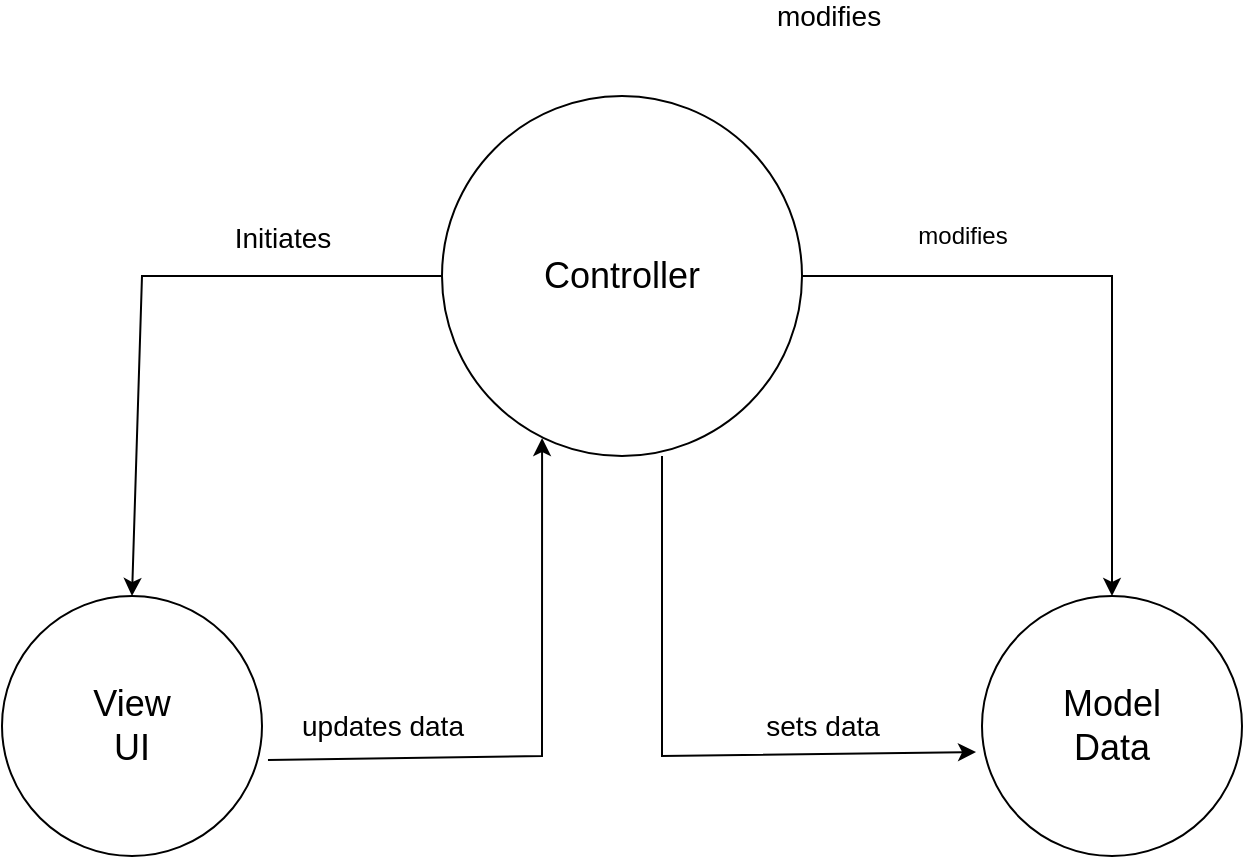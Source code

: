 <mxfile version="20.8.16" type="device"><diagram name="Страница 1" id="rNr0pyCS3k-_84CjJgGW"><mxGraphModel dx="1118" dy="1700" grid="1" gridSize="10" guides="1" tooltips="1" connect="1" arrows="1" fold="1" page="1" pageScale="1" pageWidth="827" pageHeight="1169" math="0" shadow="0"><root><mxCell id="0"/><mxCell id="1" parent="0"/><mxCell id="e74hS5QjuiTZzB_Dhjjg-7" style="edgeStyle=orthogonalEdgeStyle;rounded=0;orthogonalLoop=1;jettySize=auto;html=1;fontSize=18;exitX=1;exitY=0.5;exitDx=0;exitDy=0;" parent="1" source="e74hS5QjuiTZzB_Dhjjg-1" target="e74hS5QjuiTZzB_Dhjjg-3" edge="1"><mxGeometry relative="1" as="geometry"><mxPoint x="600" y="90" as="targetPoint"/></mxGeometry></mxCell><mxCell id="e74hS5QjuiTZzB_Dhjjg-11" value="modifies" style="edgeLabel;html=1;align=center;verticalAlign=middle;resizable=0;points=[];fontSize=14;" parent="e74hS5QjuiTZzB_Dhjjg-7" vertex="1" connectable="0"><mxGeometry x="-0.657" y="4" relative="1" as="geometry"><mxPoint x="-41" y="-126" as="offset"/></mxGeometry></mxCell><mxCell id="e74hS5QjuiTZzB_Dhjjg-1" value="&lt;font style=&quot;font-size: 18px;&quot;&gt;Controller&lt;/font&gt;" style="ellipse;whiteSpace=wrap;html=1;aspect=fixed;" parent="1" vertex="1"><mxGeometry x="290" y="30" width="180" height="180" as="geometry"/></mxCell><mxCell id="e74hS5QjuiTZzB_Dhjjg-2" value="View&lt;br&gt;UI" style="ellipse;whiteSpace=wrap;html=1;aspect=fixed;fontSize=18;" parent="1" vertex="1"><mxGeometry x="70" y="280" width="130" height="130" as="geometry"/></mxCell><mxCell id="e74hS5QjuiTZzB_Dhjjg-3" value="Model&lt;br&gt;Data" style="ellipse;whiteSpace=wrap;html=1;aspect=fixed;fontSize=18;" parent="1" vertex="1"><mxGeometry x="560" y="280" width="130" height="130" as="geometry"/></mxCell><mxCell id="e74hS5QjuiTZzB_Dhjjg-5" value="" style="endArrow=classic;html=1;rounded=0;fontSize=18;exitX=0;exitY=0.5;exitDx=0;exitDy=0;entryX=0.5;entryY=0;entryDx=0;entryDy=0;" parent="1" source="e74hS5QjuiTZzB_Dhjjg-1" target="e74hS5QjuiTZzB_Dhjjg-2" edge="1"><mxGeometry width="50" height="50" relative="1" as="geometry"><mxPoint x="390" y="290" as="sourcePoint"/><mxPoint x="120" y="120" as="targetPoint"/><Array as="points"><mxPoint x="140" y="120"/></Array></mxGeometry></mxCell><mxCell id="e74hS5QjuiTZzB_Dhjjg-6" value="" style="endArrow=classic;html=1;rounded=0;fontSize=18;exitX=1.023;exitY=0.631;exitDx=0;exitDy=0;exitPerimeter=0;entryX=0.278;entryY=0.95;entryDx=0;entryDy=0;entryPerimeter=0;" parent="1" source="e74hS5QjuiTZzB_Dhjjg-2" target="e74hS5QjuiTZzB_Dhjjg-1" edge="1"><mxGeometry width="50" height="50" relative="1" as="geometry"><mxPoint x="390" y="290" as="sourcePoint"/><mxPoint x="460" y="360" as="targetPoint"/><Array as="points"><mxPoint x="340" y="360"/></Array></mxGeometry></mxCell><mxCell id="e74hS5QjuiTZzB_Dhjjg-8" value="" style="endArrow=classic;html=1;rounded=0;fontSize=18;entryX=-0.023;entryY=0.6;entryDx=0;entryDy=0;entryPerimeter=0;" parent="1" target="e74hS5QjuiTZzB_Dhjjg-3" edge="1"><mxGeometry width="50" height="50" relative="1" as="geometry"><mxPoint x="400" y="210" as="sourcePoint"/><mxPoint x="409" y="410" as="targetPoint"/><Array as="points"><mxPoint x="400" y="360"/></Array></mxGeometry></mxCell><mxCell id="e74hS5QjuiTZzB_Dhjjg-9" value="&lt;font style=&quot;font-size: 14px;&quot;&gt;Initiates&lt;/font&gt;" style="text;html=1;align=center;verticalAlign=middle;resizable=0;points=[];autosize=1;strokeColor=none;fillColor=none;fontSize=18;" parent="1" vertex="1"><mxGeometry x="175" y="80" width="70" height="40" as="geometry"/></mxCell><mxCell id="e74hS5QjuiTZzB_Dhjjg-10" value="updates data" style="text;html=1;align=center;verticalAlign=middle;resizable=0;points=[];autosize=1;strokeColor=none;fillColor=none;fontSize=14;" parent="1" vertex="1"><mxGeometry x="210" y="330" width="100" height="30" as="geometry"/></mxCell><mxCell id="e74hS5QjuiTZzB_Dhjjg-12" value="sets data" style="text;html=1;align=center;verticalAlign=middle;resizable=0;points=[];autosize=1;strokeColor=none;fillColor=none;fontSize=14;" parent="1" vertex="1"><mxGeometry x="440" y="330" width="80" height="30" as="geometry"/></mxCell><mxCell id="KMZcf8yR6p5qaTJ7ArDA-1" value="modifies" style="text;html=1;align=center;verticalAlign=middle;resizable=0;points=[];autosize=1;strokeColor=none;fillColor=none;" vertex="1" parent="1"><mxGeometry x="515" y="85" width="70" height="30" as="geometry"/></mxCell></root></mxGraphModel></diagram></mxfile>